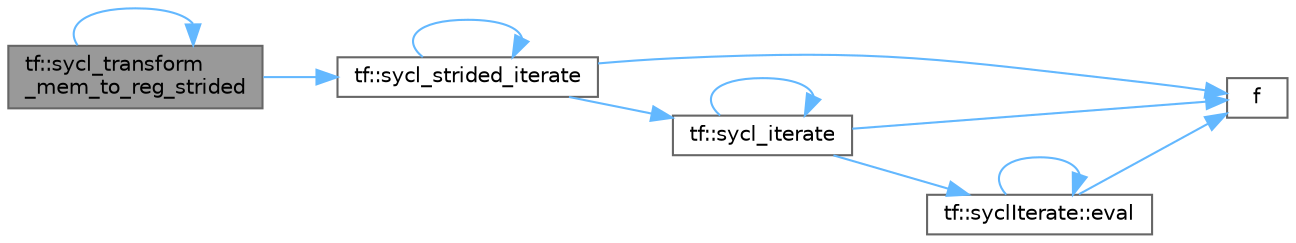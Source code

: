 digraph "tf::sycl_transform_mem_to_reg_strided"
{
 // LATEX_PDF_SIZE
  bgcolor="transparent";
  edge [fontname=Helvetica,fontsize=10,labelfontname=Helvetica,labelfontsize=10];
  node [fontname=Helvetica,fontsize=10,shape=box,height=0.2,width=0.4];
  rankdir="LR";
  Node1 [id="Node000001",label="tf::sycl_transform\l_mem_to_reg_strided",height=0.2,width=0.4,color="gray40", fillcolor="grey60", style="filled", fontcolor="black",tooltip=" "];
  Node1 -> Node2 [id="edge1_Node000001_Node000002",color="steelblue1",style="solid",tooltip=" "];
  Node2 [id="Node000002",label="tf::sycl_strided_iterate",height=0.2,width=0.4,color="grey40", fillcolor="white", style="filled",URL="$namespacetf.html#a73c9e33667bd896e8faf6a0c9fb0ccf6",tooltip=" "];
  Node2 -> Node3 [id="edge2_Node000002_Node000003",color="steelblue1",style="solid",tooltip=" "];
  Node3 [id="Node000003",label="f",height=0.2,width=0.4,color="grey40", fillcolor="white", style="filled",URL="$cxx11__tensor__map_8cpp.html#a7f507fea02198f6cb81c86640c7b1a4e",tooltip=" "];
  Node2 -> Node4 [id="edge3_Node000002_Node000004",color="steelblue1",style="solid",tooltip=" "];
  Node4 [id="Node000004",label="tf::sycl_iterate",height=0.2,width=0.4,color="grey40", fillcolor="white", style="filled",URL="$namespacetf.html#a15d116b0d477916b4d21d13f917b639b",tooltip=" "];
  Node4 -> Node5 [id="edge4_Node000004_Node000005",color="steelblue1",style="solid",tooltip=" "];
  Node5 [id="Node000005",label="tf::syclIterate::eval",height=0.2,width=0.4,color="grey40", fillcolor="white", style="filled",URL="$structtf_1_1sycl_iterate.html#afc9c04ae9da46a69bb7557891c3c190c",tooltip=" "];
  Node5 -> Node5 [id="edge5_Node000005_Node000005",color="steelblue1",style="solid",tooltip=" "];
  Node5 -> Node3 [id="edge6_Node000005_Node000003",color="steelblue1",style="solid",tooltip=" "];
  Node4 -> Node3 [id="edge7_Node000004_Node000003",color="steelblue1",style="solid",tooltip=" "];
  Node4 -> Node4 [id="edge8_Node000004_Node000004",color="steelblue1",style="solid",tooltip=" "];
  Node2 -> Node2 [id="edge9_Node000002_Node000002",color="steelblue1",style="solid",tooltip=" "];
  Node1 -> Node1 [id="edge10_Node000001_Node000001",color="steelblue1",style="solid",tooltip=" "];
}
